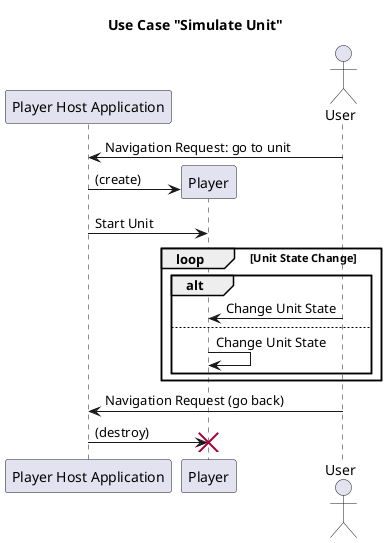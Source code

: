@startuml
title Use Case "Simulate Unit"
participant "Player Host Application" as app
actor User order 4
User -> app: Navigation Request: go to unit
create Player
app -> Player: (create)

app -> Player: Start Unit
loop Unit State Change
    alt
        User -> Player: Change Unit State
    else
        Player -> Player: Change Unit State
    end
end
User -> app: Navigation Request (go back)
app -> Player: (destroy)
destroy Player

@enduml
